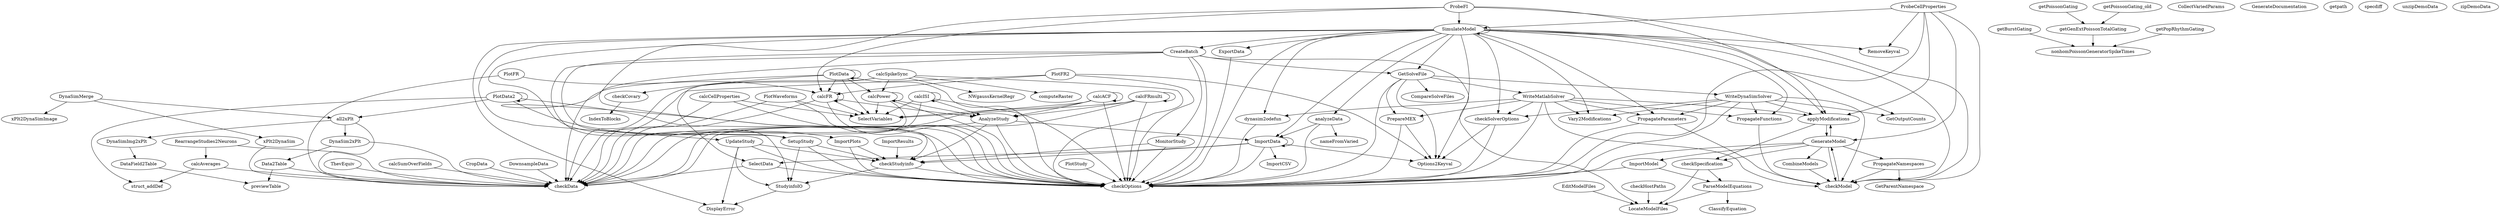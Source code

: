 /* Created by mdot for Matlab */
digraph m2html {
  all2xPlt -> checkData;
  all2xPlt -> DynaSim2xPlt;
  all2xPlt -> DynaSimImg2xPlt;
  analyzeData -> checkOptions;
  analyzeData -> ImportData;
  analyzeData -> nameFromVaried;
  AnalyzeStudy -> checkData;
  AnalyzeStudy -> checkOptions;
  AnalyzeStudy -> checkStudyinfo;
  AnalyzeStudy -> ImportData;
  applyModifications -> checkSpecification;
  applyModifications -> GenerateModel;
  calcACF -> AnalyzeStudy;
  calcACF -> calcACF;
  calcACF -> checkData;
  calcACF -> checkOptions;
  calcACF -> SelectVariables;
  calcAverages -> checkData;
  calcAverages -> struct_addDef;
  calcCellProperties -> checkData;
  calcCellProperties -> checkOptions;
  calcCellProperties -> SelectVariables;
  calcFR -> AnalyzeStudy;
  calcFR -> calcFR;
  calcFR -> checkData;
  calcFR -> checkOptions;
  calcFR -> SelectVariables;
  calcFRmulti -> AnalyzeStudy;
  calcFRmulti -> calcFRmulti;
  calcFRmulti -> checkData;
  calcFRmulti -> checkOptions;
  calcFRmulti -> SelectVariables;
  calcISI -> AnalyzeStudy;
  calcISI -> calcISI;
  calcISI -> checkData;
  calcISI -> checkOptions;
  calcISI -> SelectVariables;
  calcPower -> AnalyzeStudy;
  calcPower -> calcPower;
  calcPower -> checkData;
  calcPower -> checkOptions;
  calcPower -> SelectVariables;
  calcSpikeSync -> calcPower;
  calcSpikeSync -> checkData;
  calcSpikeSync -> checkOptions;
  calcSpikeSync -> NWgaussKernelRegr;
  calcSpikeSync -> SelectData;
  calcSpikeSync -> computeRaster;
  calcSumOverFields -> checkData;
  checkCovary -> IndexToBlocks;
  checkHostPaths -> LocateModelFiles;
  checkModel -> GenerateModel;
  checkSolverOptions -> checkOptions;
  checkSolverOptions -> Options2Keyval;
  checkSpecification -> LocateModelFiles;
  checkSpecification -> ParseModelEquations;
  checkStudyinfo -> checkOptions;
  checkStudyinfo -> StudyinfoIO;
  CombineModels -> checkModel;
  CreateBatch -> checkOptions;
  CreateBatch -> checkStudyinfo;
  CreateBatch -> GetSolveFile;
  CreateBatch -> LocateModelFiles;
  CreateBatch -> MonitorStudy;
  CreateBatch -> SetupStudy;
  CreateBatch -> StudyinfoIO;
  CropData -> checkData;
  Data2Table -> checkData;
  Data2Table -> previewTable;
  DataField2Table -> previewTable;
  DownsampleData -> checkData;
  DynaSim2xPlt -> checkData;
  DynaSim2xPlt -> Data2Table;
  DynaSimImg2xPlt -> DataField2Table;
  DynaSimMerge -> all2xPlt;
  DynaSimMerge -> xPlt2DynaSim;
  DynaSimMerge -> xPlt2DynaSimImage;
  EditModelFiles -> LocateModelFiles;
  ExportData -> checkOptions;
  GenerateModel -> applyModifications;
  GenerateModel -> checkModel;
  GenerateModel -> checkOptions;
  GenerateModel -> checkSpecification;
  GenerateModel -> CombineModels;
  GenerateModel -> ImportModel;
  GenerateModel -> PropagateNamespaces;
  GetSolveFile -> checkOptions;
  GetSolveFile -> CompareSolveFiles;
  GetSolveFile -> Options2Keyval;
  GetSolveFile -> PrepareMEX;
  GetSolveFile -> WriteDynaSimSolver;
  GetSolveFile -> WriteMatlabSolver;
  ImportData -> checkOptions;
  ImportData -> checkStudyinfo;
  ImportData -> ImportCSV;
  ImportData -> ImportData;
  ImportData -> Options2Keyval;
  ImportData -> SelectData;
  ImportModel -> checkOptions;
  ImportModel -> ParseModelEquations;
  ImportPlots -> checkOptions;
  ImportPlots -> checkStudyinfo;
  ImportResults -> checkStudyinfo;
  MonitorStudy -> checkOptions;
  MonitorStudy -> checkStudyinfo;
  ParseModelEquations -> ClassifyEquation;
  ParseModelEquations -> LocateModelFiles;
  PlotData -> calcFR;
  PlotData -> calcPower;
  PlotData -> checkCovary;
  PlotData -> checkData;
  PlotData -> checkOptions;
  PlotData -> PlotData;
  PlotData -> SelectVariables;
  PlotData2 -> all2xPlt;
  PlotData2 -> checkOptions;
  PlotData2 -> ImportPlots;
  PlotData2 -> PlotData2;
  PlotData2 -> struct_addDef;
  PlotFR -> calcFR;
  PlotFR -> checkData;
  PlotFR2 -> calcFR;
  PlotFR2 -> checkData;
  PlotFR2 -> checkOptions;
  PlotFR2 -> Options2Keyval;
  PlotStudy -> checkOptions;
  PlotWaveforms -> checkData;
  PlotWaveforms -> checkOptions;
  PlotWaveforms -> SelectVariables;
  PrepareMEX -> checkOptions;
  PrepareMEX -> Options2Keyval;
  ProbeCellProperties -> applyModifications;
  ProbeCellProperties -> checkModel;
  ProbeCellProperties -> checkOptions;
  ProbeCellProperties -> GenerateModel;
  ProbeCellProperties -> RemoveKeyval;
  ProbeCellProperties -> SimulateModel;
  ProbeFI -> applyModifications;
  ProbeFI -> calcFR;
  ProbeFI -> checkModel;
  ProbeFI -> checkOptions;
  ProbeFI -> SimulateModel;
  PropagateFunctions -> checkModel;
  PropagateNamespaces -> checkModel;
  PropagateNamespaces -> GetParentNamespace;
  PropagateParameters -> checkModel;
  PropagateParameters -> checkOptions;
  RearrangeStudies2Neurons -> calcAverages;
  RearrangeStudies2Neurons -> checkData;
  SelectData -> checkData;
  SelectData -> checkOptions;
  SetupStudy -> checkOptions;
  SetupStudy -> checkStudyinfo;
  SetupStudy -> StudyinfoIO;
  SimulateModel -> analyzeData;
  SimulateModel -> applyModifications;
  SimulateModel -> checkModel;
  SimulateModel -> checkOptions;
  SimulateModel -> checkSolverOptions;
  SimulateModel -> CreateBatch;
  SimulateModel -> DisplayError;
  SimulateModel -> ExportData;
  SimulateModel -> GetOutputCounts;
  SimulateModel -> GetSolveFile;
  SimulateModel -> ImportData;
  SimulateModel -> Options2Keyval;
  SimulateModel -> PropagateFunctions;
  SimulateModel -> PropagateParameters;
  SimulateModel -> RemoveKeyval;
  SimulateModel -> SetupStudy;
  SimulateModel -> SimulateModel;
  SimulateModel -> UpdateStudy;
  SimulateModel -> Vary2Modifications;
  SimulateModel -> dynasim2odefun;
  StudyinfoIO -> DisplayError;
  ThevEquiv -> checkData;
  UpdateStudy -> checkOptions;
  UpdateStudy -> checkStudyinfo;
  UpdateStudy -> DisplayError;
  UpdateStudy -> StudyinfoIO;
  WriteDynaSimSolver -> applyModifications;
  WriteDynaSimSolver -> checkModel;
  WriteDynaSimSolver -> checkOptions;
  WriteDynaSimSolver -> checkSolverOptions;
  WriteDynaSimSolver -> GetOutputCounts;
  WriteDynaSimSolver -> PropagateFunctions;
  WriteDynaSimSolver -> PropagateParameters;
  WriteDynaSimSolver -> Vary2Modifications;
  WriteMatlabSolver -> applyModifications;
  WriteMatlabSolver -> checkModel;
  WriteMatlabSolver -> checkOptions;
  WriteMatlabSolver -> checkSolverOptions;
  WriteMatlabSolver -> PrepareMEX;
  WriteMatlabSolver -> PropagateFunctions;
  WriteMatlabSolver -> PropagateParameters;
  WriteMatlabSolver -> Vary2Modifications;
  WriteMatlabSolver -> dynasim2odefun;
  dynasim2odefun -> checkOptions;
  getBurstGating -> nonhomPoissonGeneratorSpikeTimes;
  getGenExtPoissonTotalGating -> nonhomPoissonGeneratorSpikeTimes;
  getPoissonGating -> getGenExtPoissonTotalGating;
  getPoissonGating_old -> getGenExtPoissonTotalGating;
  getPopRhythmGating -> nonhomPoissonGeneratorSpikeTimes;
  xPlt2DynaSim -> checkData;

  all2xPlt [URL="all2xPlt.html"];
  analyzeData [URL="analyzeData.html"];
  AnalyzeStudy [URL="AnalyzeStudy.html"];
  applyModifications [URL="applyModifications.html"];
  calcACF [URL="calcACF.html"];
  calcAverages [URL="calcAverages.html"];
  calcCellProperties [URL="calcCellProperties.html"];
  calcFR [URL="calcFR.html"];
  calcFRmulti [URL="calcFRmulti.html"];
  calcISI [URL="calcISI.html"];
  calcPower [URL="calcPower.html"];
  calcSpikeSync [URL="calcSpikeSync.html"];
  calcSumOverFields [URL="calcSumOverFields.html"];
  checkCovary [URL="checkCovary.html"];
  checkData [URL="checkData.html"];
  checkHostPaths [URL="checkHostPaths.html"];
  checkModel [URL="checkModel.html"];
  checkOptions [URL="checkOptions.html"];
  checkSolverOptions [URL="checkSolverOptions.html"];
  checkSpecification [URL="checkSpecification.html"];
  checkStudyinfo [URL="checkStudyinfo.html"];
  ClassifyEquation [URL="ClassifyEquation.html"];
  CollectVariedParams [URL="CollectVariedParams.html"];
  CombineModels [URL="CombineModels.html"];
  CompareSolveFiles [URL="CompareSolveFiles.html"];
  CreateBatch [URL="CreateBatch.html"];
  CropData [URL="CropData.html"];
  Data2Table [URL="Data2Table.html"];
  DataField2Table [URL="DataField2Table.html"];
  DisplayError [URL="DisplayError.html"];
  DownsampleData [URL="DownsampleData.html"];
  DynaSim2xPlt [URL="DynaSim2xPlt.html"];
  DynaSimImg2xPlt [URL="DynaSimImg2xPlt.html"];
  DynaSimMerge [URL="DynaSimMerge.html"];
  EditModelFiles [URL="EditModelFiles.html"];
  ExportData [URL="ExportData.html"];
  GenerateDocumentation [URL="GenerateDocumentation.html"];
  GenerateModel [URL="GenerateModel.html"];
  GetOutputCounts [URL="GetOutputCounts.html"];
  GetParentNamespace [URL="GetParentNamespace.html"];
  GetSolveFile [URL="GetSolveFile.html"];
  ImportCSV [URL="ImportCSV.html"];
  ImportData [URL="ImportData.html"];
  ImportModel [URL="ImportModel.html"];
  ImportPlots [URL="ImportPlots.html"];
  ImportResults [URL="ImportResults.html"];
  IndexToBlocks [URL="IndexToBlocks.html"];
  LocateModelFiles [URL="LocateModelFiles.html"];
  MonitorStudy [URL="MonitorStudy.html"];
  NWgaussKernelRegr [URL="NWgaussKernelRegr.html"];
  Options2Keyval [URL="Options2Keyval.html"];
  ParseModelEquations [URL="ParseModelEquations.html"];
  PlotData [URL="PlotData.html"];
  PlotData2 [URL="PlotData2.html"];
  PlotFR [URL="PlotFR.html"];
  PlotFR2 [URL="PlotFR2.html"];
  PlotStudy [URL="PlotStudy.html"];
  PlotWaveforms [URL="PlotWaveforms.html"];
  PrepareMEX [URL="PrepareMEX.html"];
  ProbeCellProperties [URL="ProbeCellProperties.html"];
  ProbeFI [URL="ProbeFI.html"];
  PropagateFunctions [URL="PropagateFunctions.html"];
  PropagateNamespaces [URL="PropagateNamespaces.html"];
  PropagateParameters [URL="PropagateParameters.html"];
  RearrangeStudies2Neurons [URL="RearrangeStudies2Neurons.html"];
  RemoveKeyval [URL="RemoveKeyval.html"];
  SelectData [URL="SelectData.html"];
  SelectVariables [URL="SelectVariables.html"];
  SetupStudy [URL="SetupStudy.html"];
  SimulateModel [URL="SimulateModel.html"];
  StudyinfoIO [URL="StudyinfoIO.html"];
  ThevEquiv [URL="ThevEquiv.html"];
  UpdateStudy [URL="UpdateStudy.html"];
  Vary2Modifications [URL="Vary2Modifications.html"];
  WriteDynaSimSolver [URL="WriteDynaSimSolver.html"];
  WriteMatlabSolver [URL="WriteMatlabSolver.html"];
  computeRaster [URL="computeRaster.html"];
  dynasim2odefun [URL="dynasim2odefun.html"];
  getBurstGating [URL="getBurstGating.html"];
  getGenExtPoissonTotalGating [URL="getGenExtPoissonTotalGating.html"];
  getPoissonGating [URL="getPoissonGating.html"];
  getPoissonGating_old [URL="getPoissonGating_old.html"];
  getPopRhythmGating [URL="getPopRhythmGating.html"];
  getpath [URL="getpath.html"];
  nameFromVaried [URL="nameFromVaried.html"];
  nonhomPoissonGeneratorSpikeTimes [URL="nonhomPoissonGeneratorSpikeTimes.html"];
  previewTable [URL="previewTable.html"];
  specdiff [URL="specdiff.html"];
  struct_addDef [URL="struct_addDef.html"];
  unzipDemoData [URL="unzipDemoData.html"];
  xPlt2DynaSim [URL="xPlt2DynaSim.html"];
  xPlt2DynaSimImage [URL="xPlt2DynaSimImage.html"];
  zipDemoData [URL="zipDemoData.html"];
}